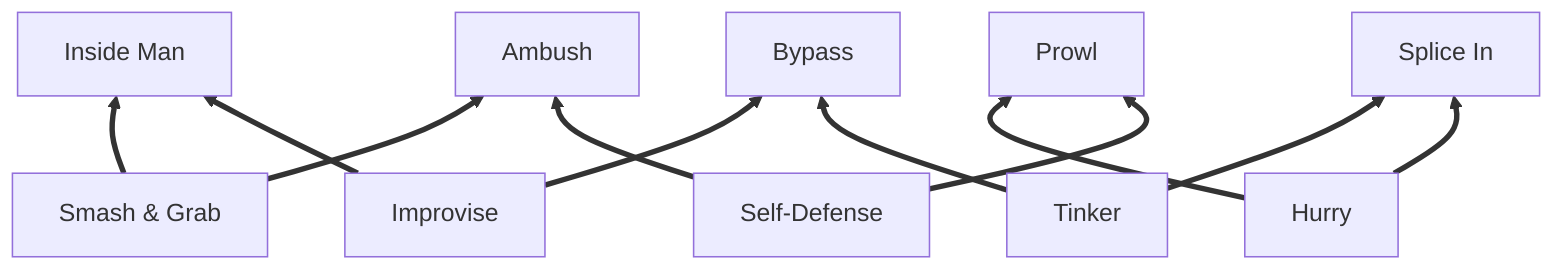 %% Mermaid syntax: https://knsv.github.io/mermaid
%% Can view this on http://knsv.github.io/mermaid/live_editor/
%% Using Atom? Install plugin and see the preview: https://atom.io/packages/atom-mermaid

graph BT

  %%%%%% Level 1s to 2s %%%%%%
  smg[Smash & Grab] ==> Ambush
  smg[Smash & Grab] ==> inside[Inside Man]
  Improvise ==> inside[Inside Man]
  Improvise ==> Bypass
  Tinker ==> Bypass
  Tinker ==> splice[Splice In]
  Hurry ==> splice[Splice In]
  Hurry ==> Prowl
  Self-Defense ==> Prowl
  Self-Defense ==> Ambush

  %%%%%% Level 2s to 3s %%%%%%
  %% Ambush ==> Ninja
  %% Ambush ==> Assault
  %% Bypass
  %% Bypass
  %% splice[Splice In] ==> deny[Deny & Degrade]
  %% splice[Splice In] ==> persist[Persistent Threat]
  %% Prowl ==> pick[Pick Locks]
  %% Prowl ==> Ninja
  %% inside[Inside Man] ==> persist[Persistent Threat]
  %% inside[Inside Man] ==> Assault